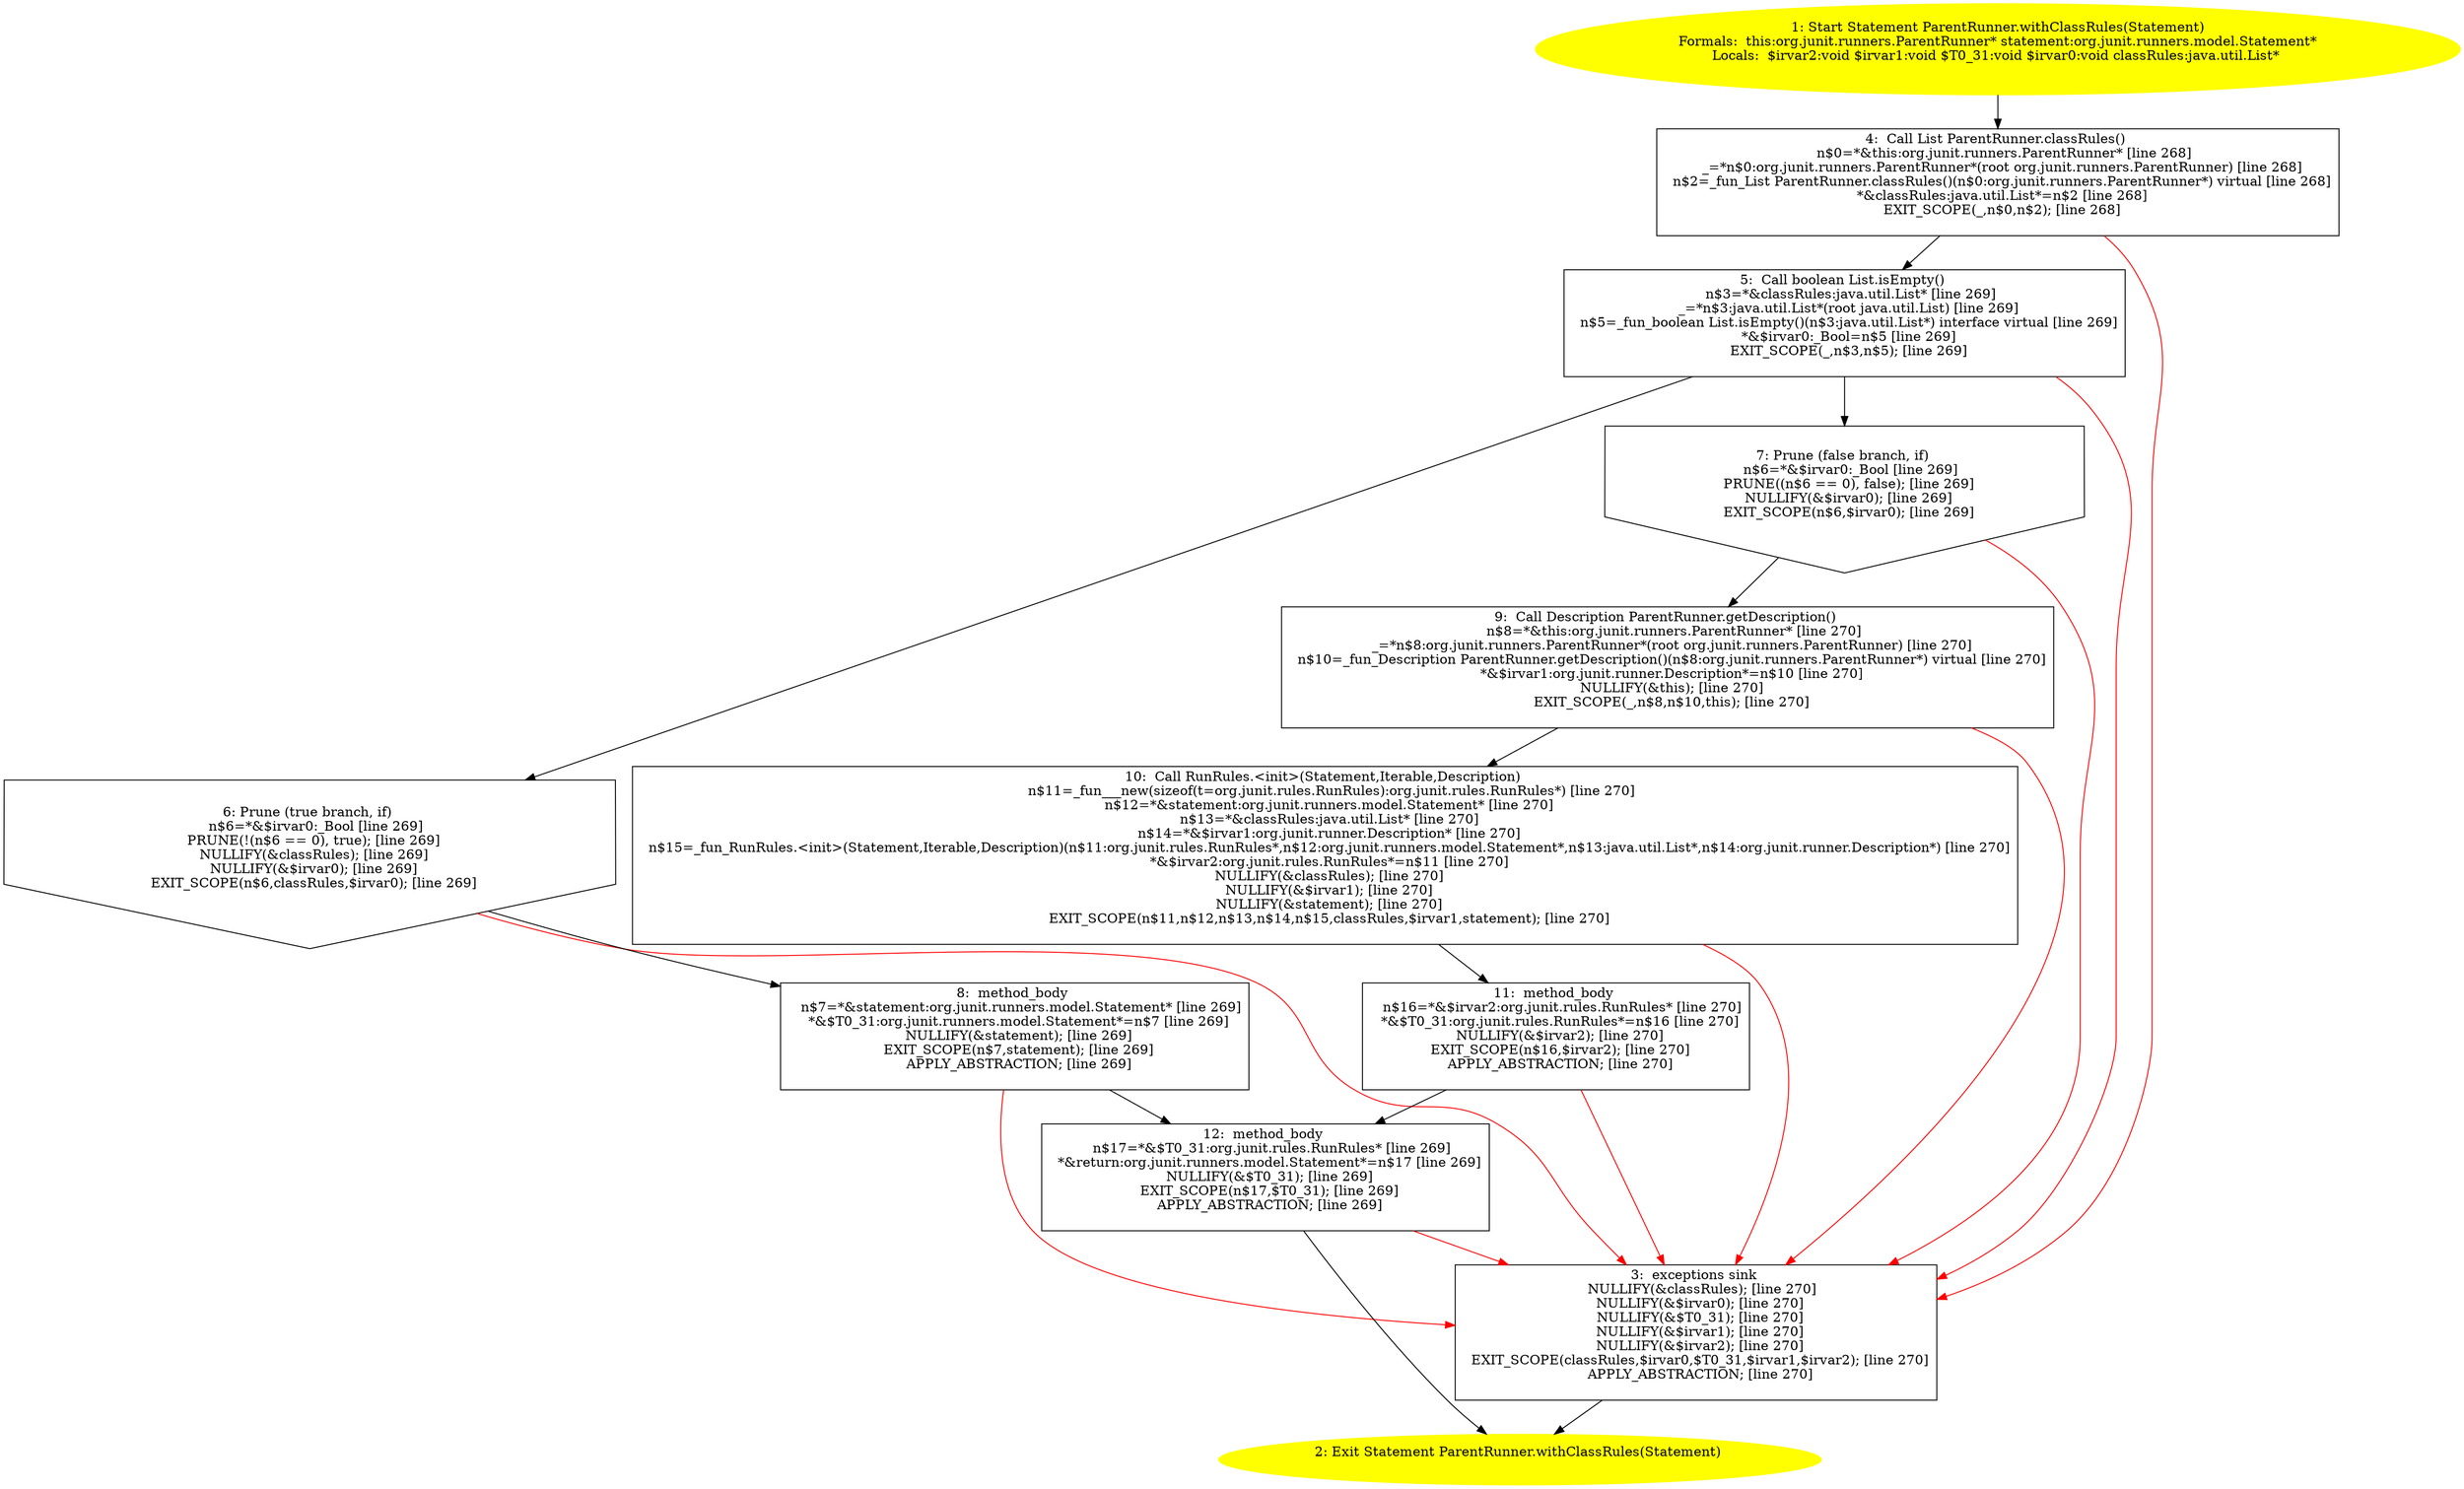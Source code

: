 /* @generated */
digraph cfg {
"org.junit.runners.ParentRunner.withClassRules(org.junit.runners.model.Statement):org.junit.runners.m.faafb838759c20cddadd65510442c959_1" [label="1: Start Statement ParentRunner.withClassRules(Statement)\nFormals:  this:org.junit.runners.ParentRunner* statement:org.junit.runners.model.Statement*\nLocals:  $irvar2:void $irvar1:void $T0_31:void $irvar0:void classRules:java.util.List* \n  " color=yellow style=filled]
	

	 "org.junit.runners.ParentRunner.withClassRules(org.junit.runners.model.Statement):org.junit.runners.m.faafb838759c20cddadd65510442c959_1" -> "org.junit.runners.ParentRunner.withClassRules(org.junit.runners.model.Statement):org.junit.runners.m.faafb838759c20cddadd65510442c959_4" ;
"org.junit.runners.ParentRunner.withClassRules(org.junit.runners.model.Statement):org.junit.runners.m.faafb838759c20cddadd65510442c959_2" [label="2: Exit Statement ParentRunner.withClassRules(Statement) \n  " color=yellow style=filled]
	

"org.junit.runners.ParentRunner.withClassRules(org.junit.runners.model.Statement):org.junit.runners.m.faafb838759c20cddadd65510442c959_3" [label="3:  exceptions sink \n   NULLIFY(&classRules); [line 270]\n  NULLIFY(&$irvar0); [line 270]\n  NULLIFY(&$T0_31); [line 270]\n  NULLIFY(&$irvar1); [line 270]\n  NULLIFY(&$irvar2); [line 270]\n  EXIT_SCOPE(classRules,$irvar0,$T0_31,$irvar1,$irvar2); [line 270]\n  APPLY_ABSTRACTION; [line 270]\n " shape="box"]
	

	 "org.junit.runners.ParentRunner.withClassRules(org.junit.runners.model.Statement):org.junit.runners.m.faafb838759c20cddadd65510442c959_3" -> "org.junit.runners.ParentRunner.withClassRules(org.junit.runners.model.Statement):org.junit.runners.m.faafb838759c20cddadd65510442c959_2" ;
"org.junit.runners.ParentRunner.withClassRules(org.junit.runners.model.Statement):org.junit.runners.m.faafb838759c20cddadd65510442c959_4" [label="4:  Call List ParentRunner.classRules() \n   n$0=*&this:org.junit.runners.ParentRunner* [line 268]\n  _=*n$0:org.junit.runners.ParentRunner*(root org.junit.runners.ParentRunner) [line 268]\n  n$2=_fun_List ParentRunner.classRules()(n$0:org.junit.runners.ParentRunner*) virtual [line 268]\n  *&classRules:java.util.List*=n$2 [line 268]\n  EXIT_SCOPE(_,n$0,n$2); [line 268]\n " shape="box"]
	

	 "org.junit.runners.ParentRunner.withClassRules(org.junit.runners.model.Statement):org.junit.runners.m.faafb838759c20cddadd65510442c959_4" -> "org.junit.runners.ParentRunner.withClassRules(org.junit.runners.model.Statement):org.junit.runners.m.faafb838759c20cddadd65510442c959_5" ;
	 "org.junit.runners.ParentRunner.withClassRules(org.junit.runners.model.Statement):org.junit.runners.m.faafb838759c20cddadd65510442c959_4" -> "org.junit.runners.ParentRunner.withClassRules(org.junit.runners.model.Statement):org.junit.runners.m.faafb838759c20cddadd65510442c959_3" [color="red" ];
"org.junit.runners.ParentRunner.withClassRules(org.junit.runners.model.Statement):org.junit.runners.m.faafb838759c20cddadd65510442c959_5" [label="5:  Call boolean List.isEmpty() \n   n$3=*&classRules:java.util.List* [line 269]\n  _=*n$3:java.util.List*(root java.util.List) [line 269]\n  n$5=_fun_boolean List.isEmpty()(n$3:java.util.List*) interface virtual [line 269]\n  *&$irvar0:_Bool=n$5 [line 269]\n  EXIT_SCOPE(_,n$3,n$5); [line 269]\n " shape="box"]
	

	 "org.junit.runners.ParentRunner.withClassRules(org.junit.runners.model.Statement):org.junit.runners.m.faafb838759c20cddadd65510442c959_5" -> "org.junit.runners.ParentRunner.withClassRules(org.junit.runners.model.Statement):org.junit.runners.m.faafb838759c20cddadd65510442c959_6" ;
	 "org.junit.runners.ParentRunner.withClassRules(org.junit.runners.model.Statement):org.junit.runners.m.faafb838759c20cddadd65510442c959_5" -> "org.junit.runners.ParentRunner.withClassRules(org.junit.runners.model.Statement):org.junit.runners.m.faafb838759c20cddadd65510442c959_7" ;
	 "org.junit.runners.ParentRunner.withClassRules(org.junit.runners.model.Statement):org.junit.runners.m.faafb838759c20cddadd65510442c959_5" -> "org.junit.runners.ParentRunner.withClassRules(org.junit.runners.model.Statement):org.junit.runners.m.faafb838759c20cddadd65510442c959_3" [color="red" ];
"org.junit.runners.ParentRunner.withClassRules(org.junit.runners.model.Statement):org.junit.runners.m.faafb838759c20cddadd65510442c959_6" [label="6: Prune (true branch, if) \n   n$6=*&$irvar0:_Bool [line 269]\n  PRUNE(!(n$6 == 0), true); [line 269]\n  NULLIFY(&classRules); [line 269]\n  NULLIFY(&$irvar0); [line 269]\n  EXIT_SCOPE(n$6,classRules,$irvar0); [line 269]\n " shape="invhouse"]
	

	 "org.junit.runners.ParentRunner.withClassRules(org.junit.runners.model.Statement):org.junit.runners.m.faafb838759c20cddadd65510442c959_6" -> "org.junit.runners.ParentRunner.withClassRules(org.junit.runners.model.Statement):org.junit.runners.m.faafb838759c20cddadd65510442c959_8" ;
	 "org.junit.runners.ParentRunner.withClassRules(org.junit.runners.model.Statement):org.junit.runners.m.faafb838759c20cddadd65510442c959_6" -> "org.junit.runners.ParentRunner.withClassRules(org.junit.runners.model.Statement):org.junit.runners.m.faafb838759c20cddadd65510442c959_3" [color="red" ];
"org.junit.runners.ParentRunner.withClassRules(org.junit.runners.model.Statement):org.junit.runners.m.faafb838759c20cddadd65510442c959_7" [label="7: Prune (false branch, if) \n   n$6=*&$irvar0:_Bool [line 269]\n  PRUNE((n$6 == 0), false); [line 269]\n  NULLIFY(&$irvar0); [line 269]\n  EXIT_SCOPE(n$6,$irvar0); [line 269]\n " shape="invhouse"]
	

	 "org.junit.runners.ParentRunner.withClassRules(org.junit.runners.model.Statement):org.junit.runners.m.faafb838759c20cddadd65510442c959_7" -> "org.junit.runners.ParentRunner.withClassRules(org.junit.runners.model.Statement):org.junit.runners.m.faafb838759c20cddadd65510442c959_9" ;
	 "org.junit.runners.ParentRunner.withClassRules(org.junit.runners.model.Statement):org.junit.runners.m.faafb838759c20cddadd65510442c959_7" -> "org.junit.runners.ParentRunner.withClassRules(org.junit.runners.model.Statement):org.junit.runners.m.faafb838759c20cddadd65510442c959_3" [color="red" ];
"org.junit.runners.ParentRunner.withClassRules(org.junit.runners.model.Statement):org.junit.runners.m.faafb838759c20cddadd65510442c959_8" [label="8:  method_body \n   n$7=*&statement:org.junit.runners.model.Statement* [line 269]\n  *&$T0_31:org.junit.runners.model.Statement*=n$7 [line 269]\n  NULLIFY(&statement); [line 269]\n  EXIT_SCOPE(n$7,statement); [line 269]\n  APPLY_ABSTRACTION; [line 269]\n " shape="box"]
	

	 "org.junit.runners.ParentRunner.withClassRules(org.junit.runners.model.Statement):org.junit.runners.m.faafb838759c20cddadd65510442c959_8" -> "org.junit.runners.ParentRunner.withClassRules(org.junit.runners.model.Statement):org.junit.runners.m.faafb838759c20cddadd65510442c959_12" ;
	 "org.junit.runners.ParentRunner.withClassRules(org.junit.runners.model.Statement):org.junit.runners.m.faafb838759c20cddadd65510442c959_8" -> "org.junit.runners.ParentRunner.withClassRules(org.junit.runners.model.Statement):org.junit.runners.m.faafb838759c20cddadd65510442c959_3" [color="red" ];
"org.junit.runners.ParentRunner.withClassRules(org.junit.runners.model.Statement):org.junit.runners.m.faafb838759c20cddadd65510442c959_9" [label="9:  Call Description ParentRunner.getDescription() \n   n$8=*&this:org.junit.runners.ParentRunner* [line 270]\n  _=*n$8:org.junit.runners.ParentRunner*(root org.junit.runners.ParentRunner) [line 270]\n  n$10=_fun_Description ParentRunner.getDescription()(n$8:org.junit.runners.ParentRunner*) virtual [line 270]\n  *&$irvar1:org.junit.runner.Description*=n$10 [line 270]\n  NULLIFY(&this); [line 270]\n  EXIT_SCOPE(_,n$8,n$10,this); [line 270]\n " shape="box"]
	

	 "org.junit.runners.ParentRunner.withClassRules(org.junit.runners.model.Statement):org.junit.runners.m.faafb838759c20cddadd65510442c959_9" -> "org.junit.runners.ParentRunner.withClassRules(org.junit.runners.model.Statement):org.junit.runners.m.faafb838759c20cddadd65510442c959_10" ;
	 "org.junit.runners.ParentRunner.withClassRules(org.junit.runners.model.Statement):org.junit.runners.m.faafb838759c20cddadd65510442c959_9" -> "org.junit.runners.ParentRunner.withClassRules(org.junit.runners.model.Statement):org.junit.runners.m.faafb838759c20cddadd65510442c959_3" [color="red" ];
"org.junit.runners.ParentRunner.withClassRules(org.junit.runners.model.Statement):org.junit.runners.m.faafb838759c20cddadd65510442c959_10" [label="10:  Call RunRules.<init>(Statement,Iterable,Description) \n   n$11=_fun___new(sizeof(t=org.junit.rules.RunRules):org.junit.rules.RunRules*) [line 270]\n  n$12=*&statement:org.junit.runners.model.Statement* [line 270]\n  n$13=*&classRules:java.util.List* [line 270]\n  n$14=*&$irvar1:org.junit.runner.Description* [line 270]\n  n$15=_fun_RunRules.<init>(Statement,Iterable,Description)(n$11:org.junit.rules.RunRules*,n$12:org.junit.runners.model.Statement*,n$13:java.util.List*,n$14:org.junit.runner.Description*) [line 270]\n  *&$irvar2:org.junit.rules.RunRules*=n$11 [line 270]\n  NULLIFY(&classRules); [line 270]\n  NULLIFY(&$irvar1); [line 270]\n  NULLIFY(&statement); [line 270]\n  EXIT_SCOPE(n$11,n$12,n$13,n$14,n$15,classRules,$irvar1,statement); [line 270]\n " shape="box"]
	

	 "org.junit.runners.ParentRunner.withClassRules(org.junit.runners.model.Statement):org.junit.runners.m.faafb838759c20cddadd65510442c959_10" -> "org.junit.runners.ParentRunner.withClassRules(org.junit.runners.model.Statement):org.junit.runners.m.faafb838759c20cddadd65510442c959_11" ;
	 "org.junit.runners.ParentRunner.withClassRules(org.junit.runners.model.Statement):org.junit.runners.m.faafb838759c20cddadd65510442c959_10" -> "org.junit.runners.ParentRunner.withClassRules(org.junit.runners.model.Statement):org.junit.runners.m.faafb838759c20cddadd65510442c959_3" [color="red" ];
"org.junit.runners.ParentRunner.withClassRules(org.junit.runners.model.Statement):org.junit.runners.m.faafb838759c20cddadd65510442c959_11" [label="11:  method_body \n   n$16=*&$irvar2:org.junit.rules.RunRules* [line 270]\n  *&$T0_31:org.junit.rules.RunRules*=n$16 [line 270]\n  NULLIFY(&$irvar2); [line 270]\n  EXIT_SCOPE(n$16,$irvar2); [line 270]\n  APPLY_ABSTRACTION; [line 270]\n " shape="box"]
	

	 "org.junit.runners.ParentRunner.withClassRules(org.junit.runners.model.Statement):org.junit.runners.m.faafb838759c20cddadd65510442c959_11" -> "org.junit.runners.ParentRunner.withClassRules(org.junit.runners.model.Statement):org.junit.runners.m.faafb838759c20cddadd65510442c959_12" ;
	 "org.junit.runners.ParentRunner.withClassRules(org.junit.runners.model.Statement):org.junit.runners.m.faafb838759c20cddadd65510442c959_11" -> "org.junit.runners.ParentRunner.withClassRules(org.junit.runners.model.Statement):org.junit.runners.m.faafb838759c20cddadd65510442c959_3" [color="red" ];
"org.junit.runners.ParentRunner.withClassRules(org.junit.runners.model.Statement):org.junit.runners.m.faafb838759c20cddadd65510442c959_12" [label="12:  method_body \n   n$17=*&$T0_31:org.junit.rules.RunRules* [line 269]\n  *&return:org.junit.runners.model.Statement*=n$17 [line 269]\n  NULLIFY(&$T0_31); [line 269]\n  EXIT_SCOPE(n$17,$T0_31); [line 269]\n  APPLY_ABSTRACTION; [line 269]\n " shape="box"]
	

	 "org.junit.runners.ParentRunner.withClassRules(org.junit.runners.model.Statement):org.junit.runners.m.faafb838759c20cddadd65510442c959_12" -> "org.junit.runners.ParentRunner.withClassRules(org.junit.runners.model.Statement):org.junit.runners.m.faafb838759c20cddadd65510442c959_2" ;
	 "org.junit.runners.ParentRunner.withClassRules(org.junit.runners.model.Statement):org.junit.runners.m.faafb838759c20cddadd65510442c959_12" -> "org.junit.runners.ParentRunner.withClassRules(org.junit.runners.model.Statement):org.junit.runners.m.faafb838759c20cddadd65510442c959_3" [color="red" ];
}
